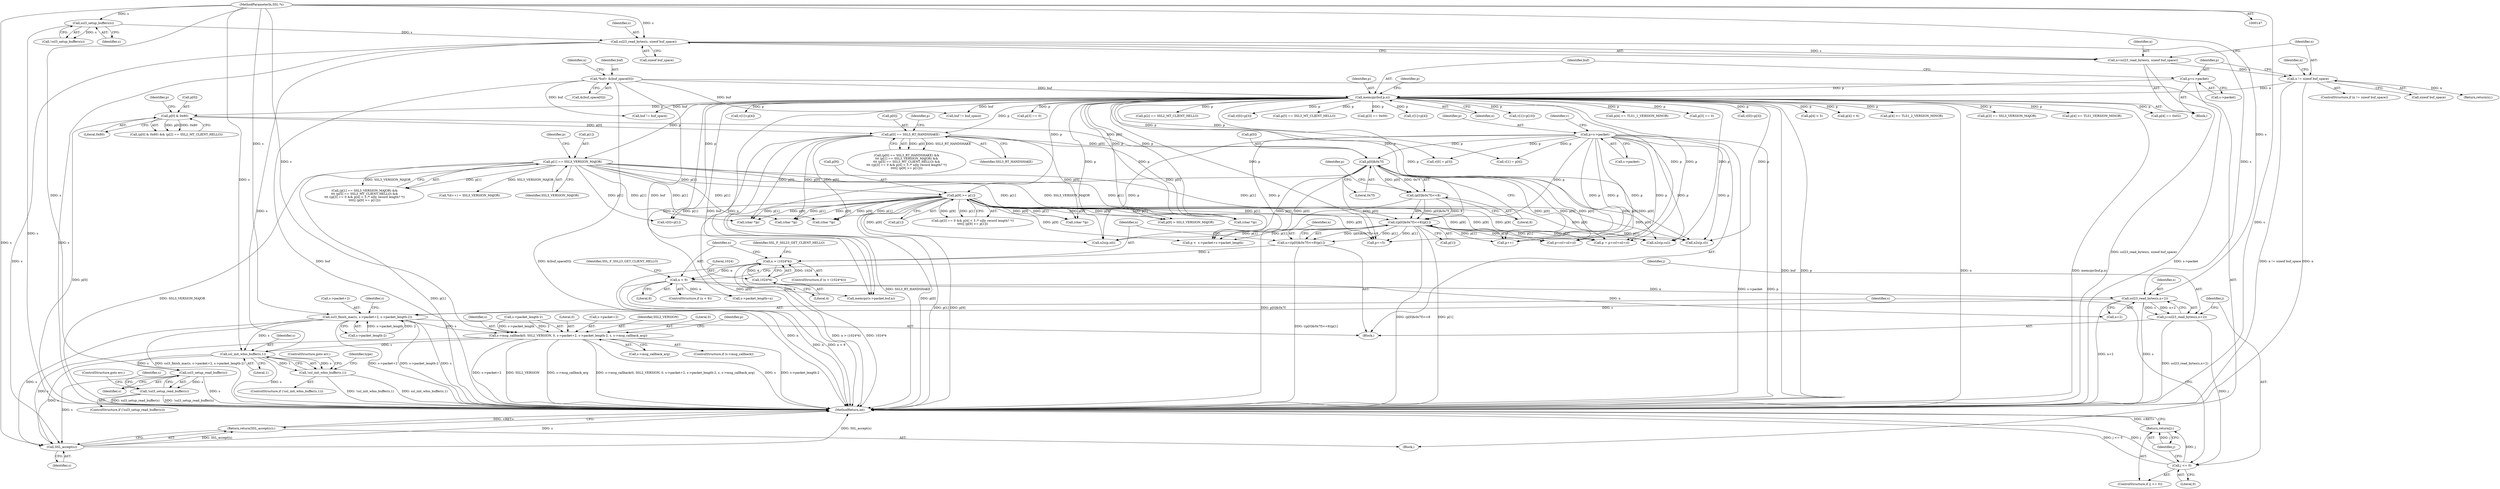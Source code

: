 digraph "0_openssl_6ce9687b5aba5391fc0de50e18779eb676d0e04d@API" {
"1000771" [label="(Call,ssl23_read_bytes(s,n+2))"];
"1000199" [label="(Call,ssl23_read_bytes(s, sizeof buf_space))"];
"1000194" [label="(Call,ssl3_setup_buffers(s))"];
"1000148" [label="(MethodParameterIn,SSL *s)"];
"1000761" [label="(Call,n < 9)"];
"1000750" [label="(Call,n > (1024*4))"];
"1000736" [label="(Call,n=((p[0]&0x7f)<<8)|p[1])"];
"1000738" [label="(Call,((p[0]&0x7f)<<8)|p[1])"];
"1000739" [label="(Call,(p[0]&0x7f)<<8)"];
"1000740" [label="(Call,p[0]&0x7f)"];
"1000221" [label="(Call,p[0] & 0x80)"];
"1000215" [label="(Call,memcpy(buf,p,n))"];
"1000152" [label="(Call,*buf= &(buf_space[0]))"];
"1000210" [label="(Call,p=s->packet)"];
"1000204" [label="(Call,n != sizeof buf_space)"];
"1000197" [label="(Call,n=ssl23_read_bytes(s, sizeof buf_space))"];
"1000430" [label="(Call,p[0] == SSL3_RT_HANDSHAKE)"];
"1000717" [label="(Call,p=s->packet)"];
"1000436" [label="(Call,p[1] == SSL3_VERSION_MAJOR)"];
"1000459" [label="(Call,p[9] >= p[1])"];
"1000752" [label="(Call,1024*4)"];
"1000769" [label="(Call,j=ssl23_read_bytes(s,n+2))"];
"1000777" [label="(Call,j <= 0)"];
"1000780" [label="(Return,return(j);)"];
"1000782" [label="(Call,ssl3_finish_mac(s, s->packet+2, s->packet_length-2))"];
"1000798" [label="(Call,s->msg_callback(0, SSL2_VERSION, 0, s->packet+2, s->packet_length-2, s, s->msg_callback_arg))"];
"1001088" [label="(Call,ssl_init_wbio_buffer(s,1))"];
"1001087" [label="(Call,!ssl_init_wbio_buffer(s,1))"];
"1001119" [label="(Call,ssl3_setup_read_buffer(s))"];
"1001118" [label="(Call,!ssl3_setup_read_buffer(s))"];
"1001232" [label="(Call,SSL_accept(s))"];
"1001231" [label="(Return,return(SSL_accept(s));)"];
"1001232" [label="(Call,SSL_accept(s))"];
"1000782" [label="(Call,ssl3_finish_mac(s, s->packet+2, s->packet_length-2))"];
"1000222" [label="(Call,p[0])"];
"1001002" [label="(Call,p++)"];
"1000753" [label="(Literal,1024)"];
"1001094" [label="(Identifier,type)"];
"1000796" [label="(Identifier,s)"];
"1000739" [label="(Call,(p[0]&0x7f)<<8)"];
"1001090" [label="(Literal,1)"];
"1000724" [label="(Identifier,v)"];
"1001226" [label="(Call,buf != buf_space)"];
"1000205" [label="(Identifier,n)"];
"1000454" [label="(Call,p[4] < 5)"];
"1000199" [label="(Call,ssl23_read_bytes(s, sizeof buf_space))"];
"1000194" [label="(Call,ssl3_setup_buffers(s))"];
"1000481" [label="(Call,p[4] < 6)"];
"1000813" [label="(Call,s->msg_callback_arg)"];
"1000646" [label="(Call,(char *)p)"];
"1000208" [label="(Return,return(n);)"];
"1000737" [label="(Identifier,n)"];
"1000300" [label="(Call,p[4] >= TLS1_2_VERSION_MINOR)"];
"1000440" [label="(Identifier,SSL3_VERSION_MAJOR)"];
"1000760" [label="(ControlStructure,if (n < 9))"];
"1000746" [label="(Call,p[1])"];
"1000271" [label="(Call,p[3] == SSL3_VERSION_MAJOR)"];
"1000211" [label="(Identifier,p)"];
"1000435" [label="(Call,(p[1] == SSL3_VERSION_MAJOR) &&\n\t\t\t (p[5] == SSL3_MT_CLIENT_HELLO) &&\n\t\t\t ((p[3] == 0 && p[4] < 5 /* silly record length? */)\n\t\t\t\t|| (p[9] >= p[1])))"];
"1000722" [label="(Call,v[0] = p[3])"];
"1000776" [label="(ControlStructure,if (j <= 0))"];
"1000431" [label="(Call,p[0])"];
"1001091" [label="(ControlStructure,goto err;)"];
"1000781" [label="(Identifier,j)"];
"1000794" [label="(ControlStructure,if (s->msg_callback))"];
"1000763" [label="(Literal,9)"];
"1000770" [label="(Identifier,j)"];
"1000801" [label="(Literal,0)"];
"1000762" [label="(Identifier,n)"];
"1000977" [label="(Call,p = p+csl+sil+cl)"];
"1000292" [label="(Call,p[4] >= TLS1_VERSION_MINOR)"];
"1001136" [label="(Call,memcpy(s->packet,buf,n))"];
"1000239" [label="(Call,p[4] == 0x02)"];
"1000736" [label="(Call,n=((p[0]&0x7f)<<8)|p[1])"];
"1000719" [label="(Call,s->packet)"];
"1001089" [label="(Identifier,s)"];
"1000637" [label="(Call,(char *)p)"];
"1000729" [label="(Call,v[1] = p[4])"];
"1000777" [label="(Call,j <= 0)"];
"1000817" [label="(Identifier,p)"];
"1000459" [label="(Call,p[9] >= p[1])"];
"1000747" [label="(Identifier,p)"];
"1000740" [label="(Call,p[0]&0x7f)"];
"1000783" [label="(Identifier,s)"];
"1000200" [label="(Identifier,s)"];
"1000678" [label="(Call,(char *)p)"];
"1000744" [label="(Literal,0x7f)"];
"1000827" [label="(Call,n2s(p,sil))"];
"1000223" [label="(Identifier,p)"];
"1001120" [label="(Identifier,s)"];
"1001117" [label="(ControlStructure,if (!ssl3_setup_read_buffer(s)))"];
"1000754" [label="(Literal,4)"];
"1000217" [label="(Identifier,p)"];
"1000204" [label="(Call,n != sizeof buf_space)"];
"1000429" [label="(Call,(p[0] == SSL3_RT_HANDSHAKE) &&\n\t\t\t (p[1] == SSL3_VERSION_MAJOR) &&\n\t\t\t (p[5] == SSL3_MT_CLIENT_HELLO) &&\n\t\t\t ((p[3] == 0 && p[4] < 5 /* silly record length? */)\n\t\t\t\t|| (p[9] >= p[1])))"];
"1000778" [label="(Identifier,j)"];
"1000215" [label="(Call,memcpy(buf,p,n))"];
"1000738" [label="(Call,((p[0]&0x7f)<<8)|p[1])"];
"1000812" [label="(Identifier,s)"];
"1000437" [label="(Call,p[1])"];
"1000772" [label="(Identifier,s)"];
"1000284" [label="(Call,v[1]=p[4])"];
"1000216" [label="(Identifier,buf)"];
"1000149" [label="(Block,)"];
"1000463" [label="(Call,p[1])"];
"1000789" [label="(Call,s->packet_length-2)"];
"1000430" [label="(Call,p[0] == SSL3_RT_HANDSHAKE)"];
"1000168" [label="(Identifier,n)"];
"1000830" [label="(Call,n2s(p,cl))"];
"1000987" [label="(Call,p <  s->packet+s->packet_length)"];
"1000444" [label="(Identifier,p)"];
"1000750" [label="(Call,n > (1024*4))"];
"1000449" [label="(Call,p[3] == 0)"];
"1000193" [label="(Call,!ssl3_setup_buffers(s))"];
"1000821" [label="(Call,p+=5)"];
"1000492" [label="(Call,p[9] > SSL3_VERSION_MAJOR)"];
"1000780" [label="(Return,return(j);)"];
"1000718" [label="(Identifier,p)"];
"1000717" [label="(Call,p=s->packet)"];
"1001118" [label="(Call,!ssl3_setup_read_buffer(s))"];
"1000979" [label="(Call,p+csl+sil+cl)"];
"1000655" [label="(Call,(char *)p)"];
"1000757" [label="(Identifier,SSL_F_SSL23_GET_CLIENT_HELLO)"];
"1000226" [label="(Call,p[2] == SSL2_MT_CLIENT_HELLO)"];
"1000206" [label="(Call,sizeof buf_space)"];
"1000447" [label="(Call,(p[3] == 0 && p[4] < 5 /* silly record length? */)\n\t\t\t\t|| (p[9] >= p[1]))"];
"1000807" [label="(Call,s->packet_length-2)"];
"1000771" [label="(Call,ssl23_read_bytes(s,n+2))"];
"1000210" [label="(Call,p=s->packet)"];
"1000203" [label="(ControlStructure,if (n != sizeof buf_space))"];
"1000741" [label="(Call,p[0])"];
"1000460" [label="(Call,p[9])"];
"1000761" [label="(Call,n < 9)"];
"1000201" [label="(Call,sizeof buf_space)"];
"1000799" [label="(Literal,0)"];
"1000713" [label="(Block,)"];
"1000220" [label="(Call,(p[0] & 0x80) && (p[2] == SSL2_MT_CLIENT_HELLO))"];
"1000245" [label="(Call,v[0]=p[3])"];
"1000153" [label="(Identifier,buf)"];
"1000197" [label="(Call,n=ssl23_read_bytes(s, sizeof buf_space))"];
"1000766" [label="(Identifier,SSL_F_SSL23_GET_CLIENT_HELLO)"];
"1000870" [label="(Call,*(d++) = SSL3_VERSION_MAJOR)"];
"1000209" [label="(Identifier,n)"];
"1000784" [label="(Call,s->packet+2)"];
"1000442" [label="(Call,p[5] == SSL3_MT_CLIENT_HELLO)"];
"1000234" [label="(Call,p[3] == 0x00)"];
"1000467" [label="(Call,v[0]=p[1])"];
"1001119" [label="(Call,ssl3_setup_read_buffer(s))"];
"1000802" [label="(Call,s->packet+2)"];
"1000438" [label="(Identifier,p)"];
"1001121" [label="(ControlStructure,goto err;)"];
"1000252" [label="(Call,v[1]=p[4])"];
"1000212" [label="(Call,s->packet)"];
"1000148" [label="(MethodParameterIn,SSL *s)"];
"1001236" [label="(Call,buf != buf_space)"];
"1001088" [label="(Call,ssl_init_wbio_buffer(s,1))"];
"1001244" [label="(MethodReturn,int)"];
"1000434" [label="(Identifier,SSL3_RT_HANDSHAKE)"];
"1000218" [label="(Identifier,n)"];
"1001087" [label="(Call,!ssl_init_wbio_buffer(s,1))"];
"1001124" [label="(Identifier,s)"];
"1000221" [label="(Call,p[0] & 0x80)"];
"1000798" [label="(Call,s->msg_callback(0, SSL2_VERSION, 0, s->packet+2, s->packet_length-2, s, s->msg_callback_arg))"];
"1000228" [label="(Identifier,p)"];
"1000503" [label="(Call,v[1]=p[10])"];
"1000152" [label="(Call,*buf= &(buf_space[0]))"];
"1000800" [label="(Identifier,SSL2_VERSION)"];
"1000225" [label="(Literal,0x80)"];
"1000752" [label="(Call,1024*4)"];
"1000773" [label="(Call,n+2)"];
"1000663" [label="(Call,(char *)p)"];
"1001102" [label="(Call,s->packet_length=n)"];
"1000195" [label="(Identifier,s)"];
"1000751" [label="(Identifier,n)"];
"1000749" [label="(ControlStructure,if (n > (1024*4)))"];
"1000779" [label="(Literal,0)"];
"1001233" [label="(Identifier,s)"];
"1001231" [label="(Return,return(SSL_accept(s));)"];
"1000182" [label="(Block,)"];
"1000325" [label="(Call,p[4] >= TLS1_1_VERSION_MINOR)"];
"1000476" [label="(Call,p[3] == 0)"];
"1001086" [label="(ControlStructure,if (!ssl_init_wbio_buffer(s,1)))"];
"1000769" [label="(Call,j=ssl23_read_bytes(s,n+2))"];
"1000198" [label="(Identifier,n)"];
"1000436" [label="(Call,p[1] == SSL3_VERSION_MAJOR)"];
"1000824" [label="(Call,n2s(p,csl))"];
"1000745" [label="(Literal,8)"];
"1000154" [label="(Call,&(buf_space[0]))"];
"1000277" [label="(Call,v[0]=p[3])"];
"1000771" -> "1000769"  [label="AST: "];
"1000771" -> "1000773"  [label="CFG: "];
"1000772" -> "1000771"  [label="AST: "];
"1000773" -> "1000771"  [label="AST: "];
"1000769" -> "1000771"  [label="CFG: "];
"1000771" -> "1001244"  [label="DDG: n+2"];
"1000771" -> "1001244"  [label="DDG: s"];
"1000771" -> "1000769"  [label="DDG: s"];
"1000771" -> "1000769"  [label="DDG: n+2"];
"1000199" -> "1000771"  [label="DDG: s"];
"1000148" -> "1000771"  [label="DDG: s"];
"1000761" -> "1000771"  [label="DDG: n"];
"1000771" -> "1000782"  [label="DDG: s"];
"1000199" -> "1000197"  [label="AST: "];
"1000199" -> "1000201"  [label="CFG: "];
"1000200" -> "1000199"  [label="AST: "];
"1000201" -> "1000199"  [label="AST: "];
"1000197" -> "1000199"  [label="CFG: "];
"1000199" -> "1001244"  [label="DDG: s"];
"1000199" -> "1000197"  [label="DDG: s"];
"1000194" -> "1000199"  [label="DDG: s"];
"1000148" -> "1000199"  [label="DDG: s"];
"1000199" -> "1001088"  [label="DDG: s"];
"1000199" -> "1001232"  [label="DDG: s"];
"1000194" -> "1000193"  [label="AST: "];
"1000194" -> "1000195"  [label="CFG: "];
"1000195" -> "1000194"  [label="AST: "];
"1000193" -> "1000194"  [label="CFG: "];
"1000194" -> "1001244"  [label="DDG: s"];
"1000194" -> "1000193"  [label="DDG: s"];
"1000148" -> "1000194"  [label="DDG: s"];
"1000148" -> "1000147"  [label="AST: "];
"1000148" -> "1001244"  [label="DDG: s"];
"1000148" -> "1000782"  [label="DDG: s"];
"1000148" -> "1000798"  [label="DDG: s"];
"1000148" -> "1001088"  [label="DDG: s"];
"1000148" -> "1001119"  [label="DDG: s"];
"1000148" -> "1001232"  [label="DDG: s"];
"1000761" -> "1000760"  [label="AST: "];
"1000761" -> "1000763"  [label="CFG: "];
"1000762" -> "1000761"  [label="AST: "];
"1000763" -> "1000761"  [label="AST: "];
"1000766" -> "1000761"  [label="CFG: "];
"1000770" -> "1000761"  [label="CFG: "];
"1000761" -> "1001244"  [label="DDG: n"];
"1000761" -> "1001244"  [label="DDG: n < 9"];
"1000750" -> "1000761"  [label="DDG: n"];
"1000761" -> "1000773"  [label="DDG: n"];
"1000761" -> "1001102"  [label="DDG: n"];
"1000761" -> "1001136"  [label="DDG: n"];
"1000750" -> "1000749"  [label="AST: "];
"1000750" -> "1000752"  [label="CFG: "];
"1000751" -> "1000750"  [label="AST: "];
"1000752" -> "1000750"  [label="AST: "];
"1000757" -> "1000750"  [label="CFG: "];
"1000762" -> "1000750"  [label="CFG: "];
"1000750" -> "1001244"  [label="DDG: n"];
"1000750" -> "1001244"  [label="DDG: n > (1024*4)"];
"1000750" -> "1001244"  [label="DDG: 1024*4"];
"1000736" -> "1000750"  [label="DDG: n"];
"1000752" -> "1000750"  [label="DDG: 1024"];
"1000752" -> "1000750"  [label="DDG: 4"];
"1000736" -> "1000713"  [label="AST: "];
"1000736" -> "1000738"  [label="CFG: "];
"1000737" -> "1000736"  [label="AST: "];
"1000738" -> "1000736"  [label="AST: "];
"1000751" -> "1000736"  [label="CFG: "];
"1000736" -> "1001244"  [label="DDG: ((p[0]&0x7f)<<8)|p[1]"];
"1000738" -> "1000736"  [label="DDG: (p[0]&0x7f)<<8"];
"1000738" -> "1000736"  [label="DDG: p[1]"];
"1000738" -> "1000746"  [label="CFG: "];
"1000739" -> "1000738"  [label="AST: "];
"1000746" -> "1000738"  [label="AST: "];
"1000738" -> "1001244"  [label="DDG: (p[0]&0x7f)<<8"];
"1000738" -> "1001244"  [label="DDG: p[1]"];
"1000739" -> "1000738"  [label="DDG: p[0]&0x7f"];
"1000739" -> "1000738"  [label="DDG: 8"];
"1000436" -> "1000738"  [label="DDG: p[1]"];
"1000459" -> "1000738"  [label="DDG: p[1]"];
"1000717" -> "1000738"  [label="DDG: p"];
"1000215" -> "1000738"  [label="DDG: p"];
"1000738" -> "1000821"  [label="DDG: p[1]"];
"1000738" -> "1000824"  [label="DDG: p[1]"];
"1000738" -> "1000827"  [label="DDG: p[1]"];
"1000738" -> "1000830"  [label="DDG: p[1]"];
"1000738" -> "1000977"  [label="DDG: p[1]"];
"1000738" -> "1000979"  [label="DDG: p[1]"];
"1000738" -> "1000987"  [label="DDG: p[1]"];
"1000738" -> "1001002"  [label="DDG: p[1]"];
"1000739" -> "1000745"  [label="CFG: "];
"1000740" -> "1000739"  [label="AST: "];
"1000745" -> "1000739"  [label="AST: "];
"1000747" -> "1000739"  [label="CFG: "];
"1000739" -> "1001244"  [label="DDG: p[0]&0x7f"];
"1000740" -> "1000739"  [label="DDG: p[0]"];
"1000740" -> "1000739"  [label="DDG: 0x7f"];
"1000740" -> "1000744"  [label="CFG: "];
"1000741" -> "1000740"  [label="AST: "];
"1000744" -> "1000740"  [label="AST: "];
"1000745" -> "1000740"  [label="CFG: "];
"1000740" -> "1001244"  [label="DDG: p[0]"];
"1000221" -> "1000740"  [label="DDG: p[0]"];
"1000430" -> "1000740"  [label="DDG: p[0]"];
"1000717" -> "1000740"  [label="DDG: p"];
"1000740" -> "1000821"  [label="DDG: p[0]"];
"1000740" -> "1000824"  [label="DDG: p[0]"];
"1000740" -> "1000827"  [label="DDG: p[0]"];
"1000740" -> "1000830"  [label="DDG: p[0]"];
"1000740" -> "1000977"  [label="DDG: p[0]"];
"1000740" -> "1000979"  [label="DDG: p[0]"];
"1000740" -> "1000987"  [label="DDG: p[0]"];
"1000740" -> "1001002"  [label="DDG: p[0]"];
"1000221" -> "1000220"  [label="AST: "];
"1000221" -> "1000225"  [label="CFG: "];
"1000222" -> "1000221"  [label="AST: "];
"1000225" -> "1000221"  [label="AST: "];
"1000228" -> "1000221"  [label="CFG: "];
"1000220" -> "1000221"  [label="CFG: "];
"1000221" -> "1001244"  [label="DDG: p[0]"];
"1000221" -> "1000220"  [label="DDG: p[0]"];
"1000221" -> "1000220"  [label="DDG: 0x80"];
"1000215" -> "1000221"  [label="DDG: p"];
"1000221" -> "1000430"  [label="DDG: p[0]"];
"1000215" -> "1000182"  [label="AST: "];
"1000215" -> "1000218"  [label="CFG: "];
"1000216" -> "1000215"  [label="AST: "];
"1000217" -> "1000215"  [label="AST: "];
"1000218" -> "1000215"  [label="AST: "];
"1000223" -> "1000215"  [label="CFG: "];
"1000215" -> "1001244"  [label="DDG: buf"];
"1000215" -> "1001244"  [label="DDG: p"];
"1000215" -> "1001244"  [label="DDG: n"];
"1000215" -> "1001244"  [label="DDG: memcpy(buf,p,n)"];
"1000152" -> "1000215"  [label="DDG: buf"];
"1000210" -> "1000215"  [label="DDG: p"];
"1000204" -> "1000215"  [label="DDG: n"];
"1000215" -> "1000226"  [label="DDG: p"];
"1000215" -> "1000234"  [label="DDG: p"];
"1000215" -> "1000239"  [label="DDG: p"];
"1000215" -> "1000245"  [label="DDG: p"];
"1000215" -> "1000252"  [label="DDG: p"];
"1000215" -> "1000271"  [label="DDG: p"];
"1000215" -> "1000277"  [label="DDG: p"];
"1000215" -> "1000284"  [label="DDG: p"];
"1000215" -> "1000292"  [label="DDG: p"];
"1000215" -> "1000300"  [label="DDG: p"];
"1000215" -> "1000325"  [label="DDG: p"];
"1000215" -> "1000430"  [label="DDG: p"];
"1000215" -> "1000436"  [label="DDG: p"];
"1000215" -> "1000442"  [label="DDG: p"];
"1000215" -> "1000449"  [label="DDG: p"];
"1000215" -> "1000454"  [label="DDG: p"];
"1000215" -> "1000459"  [label="DDG: p"];
"1000215" -> "1000467"  [label="DDG: p"];
"1000215" -> "1000476"  [label="DDG: p"];
"1000215" -> "1000481"  [label="DDG: p"];
"1000215" -> "1000492"  [label="DDG: p"];
"1000215" -> "1000503"  [label="DDG: p"];
"1000215" -> "1000637"  [label="DDG: p"];
"1000215" -> "1000722"  [label="DDG: p"];
"1000215" -> "1000729"  [label="DDG: p"];
"1000215" -> "1000821"  [label="DDG: p"];
"1000215" -> "1000824"  [label="DDG: p"];
"1000215" -> "1000827"  [label="DDG: p"];
"1000215" -> "1000830"  [label="DDG: p"];
"1000215" -> "1000977"  [label="DDG: p"];
"1000215" -> "1000979"  [label="DDG: p"];
"1000215" -> "1000987"  [label="DDG: p"];
"1000215" -> "1001002"  [label="DDG: p"];
"1000215" -> "1001102"  [label="DDG: n"];
"1000215" -> "1001136"  [label="DDG: buf"];
"1000215" -> "1001136"  [label="DDG: n"];
"1000215" -> "1001226"  [label="DDG: buf"];
"1000215" -> "1001236"  [label="DDG: buf"];
"1000152" -> "1000149"  [label="AST: "];
"1000152" -> "1000154"  [label="CFG: "];
"1000153" -> "1000152"  [label="AST: "];
"1000154" -> "1000152"  [label="AST: "];
"1000168" -> "1000152"  [label="CFG: "];
"1000152" -> "1001244"  [label="DDG: buf"];
"1000152" -> "1001244"  [label="DDG: &(buf_space[0])"];
"1000152" -> "1001136"  [label="DDG: buf"];
"1000152" -> "1001226"  [label="DDG: buf"];
"1000152" -> "1001236"  [label="DDG: buf"];
"1000210" -> "1000182"  [label="AST: "];
"1000210" -> "1000212"  [label="CFG: "];
"1000211" -> "1000210"  [label="AST: "];
"1000212" -> "1000210"  [label="AST: "];
"1000216" -> "1000210"  [label="CFG: "];
"1000210" -> "1001244"  [label="DDG: s->packet"];
"1000204" -> "1000203"  [label="AST: "];
"1000204" -> "1000206"  [label="CFG: "];
"1000205" -> "1000204"  [label="AST: "];
"1000206" -> "1000204"  [label="AST: "];
"1000209" -> "1000204"  [label="CFG: "];
"1000211" -> "1000204"  [label="CFG: "];
"1000204" -> "1001244"  [label="DDG: n"];
"1000204" -> "1001244"  [label="DDG: n != sizeof buf_space"];
"1000197" -> "1000204"  [label="DDG: n"];
"1000204" -> "1000208"  [label="DDG: n"];
"1000197" -> "1000182"  [label="AST: "];
"1000198" -> "1000197"  [label="AST: "];
"1000205" -> "1000197"  [label="CFG: "];
"1000197" -> "1001244"  [label="DDG: ssl23_read_bytes(s, sizeof buf_space)"];
"1000430" -> "1000429"  [label="AST: "];
"1000430" -> "1000434"  [label="CFG: "];
"1000431" -> "1000430"  [label="AST: "];
"1000434" -> "1000430"  [label="AST: "];
"1000438" -> "1000430"  [label="CFG: "];
"1000429" -> "1000430"  [label="CFG: "];
"1000430" -> "1001244"  [label="DDG: SSL3_RT_HANDSHAKE"];
"1000430" -> "1001244"  [label="DDG: p[0]"];
"1000430" -> "1000429"  [label="DDG: p[0]"];
"1000430" -> "1000429"  [label="DDG: SSL3_RT_HANDSHAKE"];
"1000430" -> "1000637"  [label="DDG: p[0]"];
"1000430" -> "1000646"  [label="DDG: p[0]"];
"1000430" -> "1000655"  [label="DDG: p[0]"];
"1000430" -> "1000663"  [label="DDG: p[0]"];
"1000430" -> "1000678"  [label="DDG: p[0]"];
"1000717" -> "1000713"  [label="AST: "];
"1000717" -> "1000719"  [label="CFG: "];
"1000718" -> "1000717"  [label="AST: "];
"1000719" -> "1000717"  [label="AST: "];
"1000724" -> "1000717"  [label="CFG: "];
"1000717" -> "1001244"  [label="DDG: s->packet"];
"1000717" -> "1001244"  [label="DDG: p"];
"1000717" -> "1000722"  [label="DDG: p"];
"1000717" -> "1000729"  [label="DDG: p"];
"1000717" -> "1000821"  [label="DDG: p"];
"1000717" -> "1000824"  [label="DDG: p"];
"1000717" -> "1000827"  [label="DDG: p"];
"1000717" -> "1000830"  [label="DDG: p"];
"1000717" -> "1000977"  [label="DDG: p"];
"1000717" -> "1000979"  [label="DDG: p"];
"1000717" -> "1000987"  [label="DDG: p"];
"1000717" -> "1001002"  [label="DDG: p"];
"1000436" -> "1000435"  [label="AST: "];
"1000436" -> "1000440"  [label="CFG: "];
"1000437" -> "1000436"  [label="AST: "];
"1000440" -> "1000436"  [label="AST: "];
"1000444" -> "1000436"  [label="CFG: "];
"1000435" -> "1000436"  [label="CFG: "];
"1000436" -> "1001244"  [label="DDG: p[1]"];
"1000436" -> "1001244"  [label="DDG: SSL3_VERSION_MAJOR"];
"1000436" -> "1000435"  [label="DDG: p[1]"];
"1000436" -> "1000435"  [label="DDG: SSL3_VERSION_MAJOR"];
"1000436" -> "1000459"  [label="DDG: p[1]"];
"1000436" -> "1000467"  [label="DDG: p[1]"];
"1000436" -> "1000492"  [label="DDG: SSL3_VERSION_MAJOR"];
"1000436" -> "1000637"  [label="DDG: p[1]"];
"1000436" -> "1000646"  [label="DDG: p[1]"];
"1000436" -> "1000655"  [label="DDG: p[1]"];
"1000436" -> "1000663"  [label="DDG: p[1]"];
"1000436" -> "1000678"  [label="DDG: p[1]"];
"1000436" -> "1000870"  [label="DDG: SSL3_VERSION_MAJOR"];
"1000459" -> "1000447"  [label="AST: "];
"1000459" -> "1000463"  [label="CFG: "];
"1000460" -> "1000459"  [label="AST: "];
"1000463" -> "1000459"  [label="AST: "];
"1000447" -> "1000459"  [label="CFG: "];
"1000459" -> "1001244"  [label="DDG: p[9]"];
"1000459" -> "1001244"  [label="DDG: p[1]"];
"1000459" -> "1000447"  [label="DDG: p[9]"];
"1000459" -> "1000447"  [label="DDG: p[1]"];
"1000459" -> "1000467"  [label="DDG: p[1]"];
"1000459" -> "1000492"  [label="DDG: p[9]"];
"1000459" -> "1000637"  [label="DDG: p[9]"];
"1000459" -> "1000637"  [label="DDG: p[1]"];
"1000459" -> "1000646"  [label="DDG: p[9]"];
"1000459" -> "1000646"  [label="DDG: p[1]"];
"1000459" -> "1000655"  [label="DDG: p[9]"];
"1000459" -> "1000655"  [label="DDG: p[1]"];
"1000459" -> "1000663"  [label="DDG: p[9]"];
"1000459" -> "1000663"  [label="DDG: p[1]"];
"1000459" -> "1000678"  [label="DDG: p[9]"];
"1000459" -> "1000678"  [label="DDG: p[1]"];
"1000459" -> "1000821"  [label="DDG: p[9]"];
"1000459" -> "1000824"  [label="DDG: p[9]"];
"1000459" -> "1000827"  [label="DDG: p[9]"];
"1000459" -> "1000830"  [label="DDG: p[9]"];
"1000459" -> "1000977"  [label="DDG: p[9]"];
"1000459" -> "1000979"  [label="DDG: p[9]"];
"1000459" -> "1000987"  [label="DDG: p[9]"];
"1000459" -> "1001002"  [label="DDG: p[9]"];
"1000752" -> "1000754"  [label="CFG: "];
"1000753" -> "1000752"  [label="AST: "];
"1000754" -> "1000752"  [label="AST: "];
"1000769" -> "1000713"  [label="AST: "];
"1000770" -> "1000769"  [label="AST: "];
"1000778" -> "1000769"  [label="CFG: "];
"1000769" -> "1001244"  [label="DDG: ssl23_read_bytes(s,n+2)"];
"1000769" -> "1000777"  [label="DDG: j"];
"1000777" -> "1000776"  [label="AST: "];
"1000777" -> "1000779"  [label="CFG: "];
"1000778" -> "1000777"  [label="AST: "];
"1000779" -> "1000777"  [label="AST: "];
"1000781" -> "1000777"  [label="CFG: "];
"1000783" -> "1000777"  [label="CFG: "];
"1000777" -> "1001244"  [label="DDG: j <= 0"];
"1000777" -> "1001244"  [label="DDG: j"];
"1000777" -> "1000780"  [label="DDG: j"];
"1000780" -> "1000776"  [label="AST: "];
"1000780" -> "1000781"  [label="CFG: "];
"1000781" -> "1000780"  [label="AST: "];
"1001244" -> "1000780"  [label="CFG: "];
"1000780" -> "1001244"  [label="DDG: <RET>"];
"1000781" -> "1000780"  [label="DDG: j"];
"1000782" -> "1000713"  [label="AST: "];
"1000782" -> "1000789"  [label="CFG: "];
"1000783" -> "1000782"  [label="AST: "];
"1000784" -> "1000782"  [label="AST: "];
"1000789" -> "1000782"  [label="AST: "];
"1000796" -> "1000782"  [label="CFG: "];
"1000782" -> "1001244"  [label="DDG: s->packet_length-2"];
"1000782" -> "1001244"  [label="DDG: s"];
"1000782" -> "1001244"  [label="DDG: ssl3_finish_mac(s, s->packet+2, s->packet_length-2)"];
"1000782" -> "1001244"  [label="DDG: s->packet+2"];
"1000789" -> "1000782"  [label="DDG: s->packet_length"];
"1000789" -> "1000782"  [label="DDG: 2"];
"1000782" -> "1000798"  [label="DDG: s"];
"1000782" -> "1001088"  [label="DDG: s"];
"1000782" -> "1001232"  [label="DDG: s"];
"1000798" -> "1000794"  [label="AST: "];
"1000798" -> "1000813"  [label="CFG: "];
"1000799" -> "1000798"  [label="AST: "];
"1000800" -> "1000798"  [label="AST: "];
"1000801" -> "1000798"  [label="AST: "];
"1000802" -> "1000798"  [label="AST: "];
"1000807" -> "1000798"  [label="AST: "];
"1000812" -> "1000798"  [label="AST: "];
"1000813" -> "1000798"  [label="AST: "];
"1000817" -> "1000798"  [label="CFG: "];
"1000798" -> "1001244"  [label="DDG: s->packet_length-2"];
"1000798" -> "1001244"  [label="DDG: s->packet+2"];
"1000798" -> "1001244"  [label="DDG: SSL2_VERSION"];
"1000798" -> "1001244"  [label="DDG: s->msg_callback_arg"];
"1000798" -> "1001244"  [label="DDG: s->msg_callback(0, SSL2_VERSION, 0, s->packet+2, s->packet_length-2, s, s->msg_callback_arg)"];
"1000798" -> "1001244"  [label="DDG: s"];
"1000807" -> "1000798"  [label="DDG: s->packet_length"];
"1000807" -> "1000798"  [label="DDG: 2"];
"1000798" -> "1001088"  [label="DDG: s"];
"1000798" -> "1001232"  [label="DDG: s"];
"1001088" -> "1001087"  [label="AST: "];
"1001088" -> "1001090"  [label="CFG: "];
"1001089" -> "1001088"  [label="AST: "];
"1001090" -> "1001088"  [label="AST: "];
"1001087" -> "1001088"  [label="CFG: "];
"1001088" -> "1001244"  [label="DDG: s"];
"1001088" -> "1001087"  [label="DDG: s"];
"1001088" -> "1001087"  [label="DDG: 1"];
"1001088" -> "1001119"  [label="DDG: s"];
"1001088" -> "1001232"  [label="DDG: s"];
"1001087" -> "1001086"  [label="AST: "];
"1001091" -> "1001087"  [label="CFG: "];
"1001094" -> "1001087"  [label="CFG: "];
"1001087" -> "1001244"  [label="DDG: !ssl_init_wbio_buffer(s,1)"];
"1001087" -> "1001244"  [label="DDG: ssl_init_wbio_buffer(s,1)"];
"1001119" -> "1001118"  [label="AST: "];
"1001119" -> "1001120"  [label="CFG: "];
"1001120" -> "1001119"  [label="AST: "];
"1001118" -> "1001119"  [label="CFG: "];
"1001119" -> "1001244"  [label="DDG: s"];
"1001119" -> "1001118"  [label="DDG: s"];
"1001119" -> "1001232"  [label="DDG: s"];
"1001118" -> "1001117"  [label="AST: "];
"1001121" -> "1001118"  [label="CFG: "];
"1001124" -> "1001118"  [label="CFG: "];
"1001118" -> "1001244"  [label="DDG: ssl3_setup_read_buffer(s)"];
"1001118" -> "1001244"  [label="DDG: !ssl3_setup_read_buffer(s)"];
"1001232" -> "1001231"  [label="AST: "];
"1001232" -> "1001233"  [label="CFG: "];
"1001233" -> "1001232"  [label="AST: "];
"1001231" -> "1001232"  [label="CFG: "];
"1001232" -> "1001244"  [label="DDG: SSL_accept(s)"];
"1001232" -> "1001244"  [label="DDG: s"];
"1001232" -> "1001231"  [label="DDG: SSL_accept(s)"];
"1001231" -> "1000149"  [label="AST: "];
"1001244" -> "1001231"  [label="CFG: "];
"1001231" -> "1001244"  [label="DDG: <RET>"];
}
